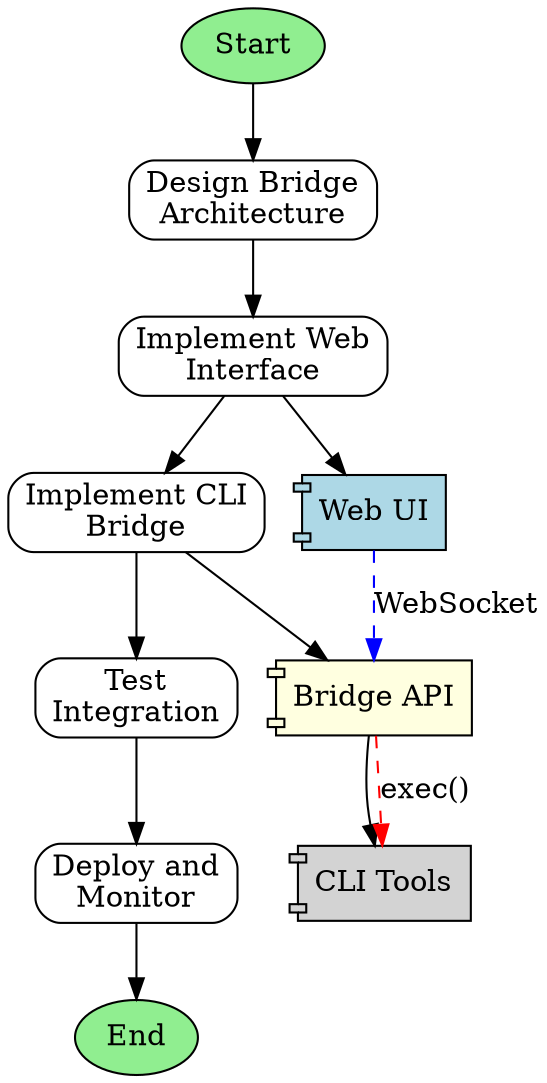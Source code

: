 digraph WebCLITeleport {
  rankdir=TB;
  node [shape=box, style=rounded];

  start [label="Start", shape=ellipse, fillcolor=lightgreen, style=filled];
  p1 [label="Design Bridge\nArchitecture"];
  p2 [label="Implement Web\nInterface"];
  p3 [label="Implement CLI\nBridge"];
  p4 [label="Test\nIntegration"];
  p5 [label="Deploy and\nMonitor"];
  end [label="End", shape=ellipse, fillcolor=lightgreen, style=filled];

  web [label="Web UI", shape=component, fillcolor=lightblue, style=filled];
  api [label="Bridge API", shape=component, fillcolor=lightyellow, style=filled];
  cli [label="CLI Tools", shape=component, fillcolor=lightgray, style=filled];

  start -> p1 -> p2 -> p3 -> p4 -> p5 -> end;

  p2 -> web;
  p3 -> api -> cli;
  web -> api [label="WebSocket", style=dashed, color=blue];
  api -> cli [label="exec()", style=dashed, color=red];
}
